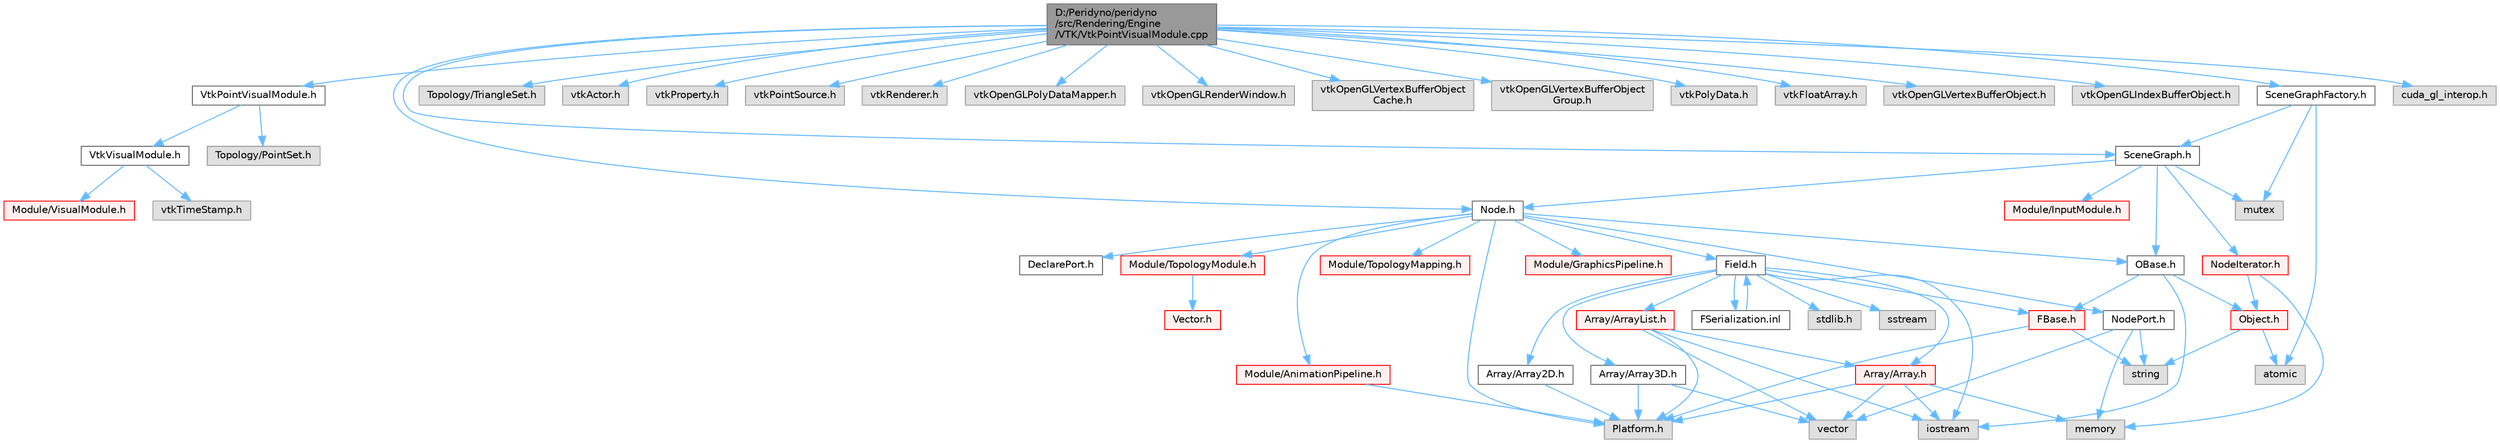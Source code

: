 digraph "D:/Peridyno/peridyno/src/Rendering/Engine/VTK/VtkPointVisualModule.cpp"
{
 // LATEX_PDF_SIZE
  bgcolor="transparent";
  edge [fontname=Helvetica,fontsize=10,labelfontname=Helvetica,labelfontsize=10];
  node [fontname=Helvetica,fontsize=10,shape=box,height=0.2,width=0.4];
  Node1 [id="Node000001",label="D:/Peridyno/peridyno\l/src/Rendering/Engine\l/VTK/VtkPointVisualModule.cpp",height=0.2,width=0.4,color="gray40", fillcolor="grey60", style="filled", fontcolor="black",tooltip=" "];
  Node1 -> Node2 [id="edge1_Node000001_Node000002",color="steelblue1",style="solid",tooltip=" "];
  Node2 [id="Node000002",label="VtkPointVisualModule.h",height=0.2,width=0.4,color="grey40", fillcolor="white", style="filled",URL="$_vtk_point_visual_module_8h.html",tooltip=" "];
  Node2 -> Node3 [id="edge2_Node000002_Node000003",color="steelblue1",style="solid",tooltip=" "];
  Node3 [id="Node000003",label="VtkVisualModule.h",height=0.2,width=0.4,color="grey40", fillcolor="white", style="filled",URL="$_vtk_visual_module_8h.html",tooltip=" "];
  Node3 -> Node4 [id="edge3_Node000003_Node000004",color="steelblue1",style="solid",tooltip=" "];
  Node4 [id="Node000004",label="Module/VisualModule.h",height=0.2,width=0.4,color="red", fillcolor="#FFF0F0", style="filled",URL="$_visual_module_8h.html",tooltip=" "];
  Node3 -> Node90 [id="edge4_Node000003_Node000090",color="steelblue1",style="solid",tooltip=" "];
  Node90 [id="Node000090",label="vtkTimeStamp.h",height=0.2,width=0.4,color="grey60", fillcolor="#E0E0E0", style="filled",tooltip=" "];
  Node2 -> Node91 [id="edge5_Node000002_Node000091",color="steelblue1",style="solid",tooltip=" "];
  Node91 [id="Node000091",label="Topology/PointSet.h",height=0.2,width=0.4,color="grey60", fillcolor="#E0E0E0", style="filled",tooltip=" "];
  Node1 -> Node92 [id="edge6_Node000001_Node000092",color="steelblue1",style="solid",tooltip=" "];
  Node92 [id="Node000092",label="Node.h",height=0.2,width=0.4,color="grey40", fillcolor="white", style="filled",URL="$_node_8h.html",tooltip=" "];
  Node92 -> Node11 [id="edge7_Node000092_Node000011",color="steelblue1",style="solid",tooltip=" "];
  Node11 [id="Node000011",label="OBase.h",height=0.2,width=0.4,color="grey40", fillcolor="white", style="filled",URL="$_o_base_8h.html",tooltip=" "];
  Node11 -> Node10 [id="edge8_Node000011_Node000010",color="steelblue1",style="solid",tooltip=" "];
  Node10 [id="Node000010",label="iostream",height=0.2,width=0.4,color="grey60", fillcolor="#E0E0E0", style="filled",tooltip=" "];
  Node11 -> Node12 [id="edge9_Node000011_Node000012",color="steelblue1",style="solid",tooltip=" "];
  Node12 [id="Node000012",label="FBase.h",height=0.2,width=0.4,color="red", fillcolor="#FFF0F0", style="filled",URL="$_f_base_8h.html",tooltip=" "];
  Node12 -> Node6 [id="edge10_Node000012_Node000006",color="steelblue1",style="solid",tooltip=" "];
  Node6 [id="Node000006",label="Platform.h",height=0.2,width=0.4,color="grey60", fillcolor="#E0E0E0", style="filled",tooltip=" "];
  Node12 -> Node15 [id="edge11_Node000012_Node000015",color="steelblue1",style="solid",tooltip=" "];
  Node15 [id="Node000015",label="string",height=0.2,width=0.4,color="grey60", fillcolor="#E0E0E0", style="filled",tooltip=" "];
  Node11 -> Node18 [id="edge12_Node000011_Node000018",color="steelblue1",style="solid",tooltip=" "];
  Node18 [id="Node000018",label="Object.h",height=0.2,width=0.4,color="red", fillcolor="#FFF0F0", style="filled",URL="$_object_8h.html",tooltip=" "];
  Node18 -> Node15 [id="edge13_Node000018_Node000015",color="steelblue1",style="solid",tooltip=" "];
  Node18 -> Node19 [id="edge14_Node000018_Node000019",color="steelblue1",style="solid",tooltip=" "];
  Node19 [id="Node000019",label="atomic",height=0.2,width=0.4,color="grey60", fillcolor="#E0E0E0", style="filled",tooltip=" "];
  Node92 -> Node72 [id="edge15_Node000092_Node000072",color="steelblue1",style="solid",tooltip=" "];
  Node72 [id="Node000072",label="Field.h",height=0.2,width=0.4,color="grey40", fillcolor="white", style="filled",URL="$_field_8h.html",tooltip=" "];
  Node72 -> Node10 [id="edge16_Node000072_Node000010",color="steelblue1",style="solid",tooltip=" "];
  Node72 -> Node73 [id="edge17_Node000072_Node000073",color="steelblue1",style="solid",tooltip=" "];
  Node73 [id="Node000073",label="stdlib.h",height=0.2,width=0.4,color="grey60", fillcolor="#E0E0E0", style="filled",tooltip=" "];
  Node72 -> Node74 [id="edge18_Node000072_Node000074",color="steelblue1",style="solid",tooltip=" "];
  Node74 [id="Node000074",label="sstream",height=0.2,width=0.4,color="grey60", fillcolor="#E0E0E0", style="filled",tooltip=" "];
  Node72 -> Node12 [id="edge19_Node000072_Node000012",color="steelblue1",style="solid",tooltip=" "];
  Node72 -> Node75 [id="edge20_Node000072_Node000075",color="steelblue1",style="solid",tooltip=" "];
  Node75 [id="Node000075",label="Array/Array.h",height=0.2,width=0.4,color="red", fillcolor="#FFF0F0", style="filled",URL="$_array_8h.html",tooltip=" "];
  Node75 -> Node6 [id="edge21_Node000075_Node000006",color="steelblue1",style="solid",tooltip=" "];
  Node75 -> Node8 [id="edge22_Node000075_Node000008",color="steelblue1",style="solid",tooltip=" "];
  Node8 [id="Node000008",label="vector",height=0.2,width=0.4,color="grey60", fillcolor="#E0E0E0", style="filled",tooltip=" "];
  Node75 -> Node10 [id="edge23_Node000075_Node000010",color="steelblue1",style="solid",tooltip=" "];
  Node75 -> Node7 [id="edge24_Node000075_Node000007",color="steelblue1",style="solid",tooltip=" "];
  Node7 [id="Node000007",label="memory",height=0.2,width=0.4,color="grey60", fillcolor="#E0E0E0", style="filled",tooltip=" "];
  Node72 -> Node77 [id="edge25_Node000072_Node000077",color="steelblue1",style="solid",tooltip=" "];
  Node77 [id="Node000077",label="Array/Array2D.h",height=0.2,width=0.4,color="grey40", fillcolor="white", style="filled",URL="$_array2_d_8h.html",tooltip=" "];
  Node77 -> Node6 [id="edge26_Node000077_Node000006",color="steelblue1",style="solid",tooltip=" "];
  Node72 -> Node78 [id="edge27_Node000072_Node000078",color="steelblue1",style="solid",tooltip=" "];
  Node78 [id="Node000078",label="Array/Array3D.h",height=0.2,width=0.4,color="grey40", fillcolor="white", style="filled",URL="$_array3_d_8h.html",tooltip=" "];
  Node78 -> Node6 [id="edge28_Node000078_Node000006",color="steelblue1",style="solid",tooltip=" "];
  Node78 -> Node8 [id="edge29_Node000078_Node000008",color="steelblue1",style="solid",tooltip=" "];
  Node72 -> Node79 [id="edge30_Node000072_Node000079",color="steelblue1",style="solid",tooltip=" "];
  Node79 [id="Node000079",label="Array/ArrayList.h",height=0.2,width=0.4,color="red", fillcolor="#FFF0F0", style="filled",URL="$_array_list_8h.html",tooltip=" "];
  Node79 -> Node8 [id="edge31_Node000079_Node000008",color="steelblue1",style="solid",tooltip=" "];
  Node79 -> Node10 [id="edge32_Node000079_Node000010",color="steelblue1",style="solid",tooltip=" "];
  Node79 -> Node6 [id="edge33_Node000079_Node000006",color="steelblue1",style="solid",tooltip=" "];
  Node79 -> Node75 [id="edge34_Node000079_Node000075",color="steelblue1",style="solid",tooltip=" "];
  Node72 -> Node85 [id="edge35_Node000072_Node000085",color="steelblue1",style="solid",tooltip=" "];
  Node85 [id="Node000085",label="FSerialization.inl",height=0.2,width=0.4,color="grey40", fillcolor="white", style="filled",URL="$_f_serialization_8inl.html",tooltip=" "];
  Node85 -> Node72 [id="edge36_Node000085_Node000072",color="steelblue1",style="solid",tooltip=" "];
  Node92 -> Node6 [id="edge37_Node000092_Node000006",color="steelblue1",style="solid",tooltip=" "];
  Node92 -> Node93 [id="edge38_Node000092_Node000093",color="steelblue1",style="solid",tooltip=" "];
  Node93 [id="Node000093",label="DeclarePort.h",height=0.2,width=0.4,color="grey40", fillcolor="white", style="filled",URL="$_declare_port_8h.html",tooltip=" "];
  Node92 -> Node94 [id="edge39_Node000092_Node000094",color="steelblue1",style="solid",tooltip=" "];
  Node94 [id="Node000094",label="NodePort.h",height=0.2,width=0.4,color="grey40", fillcolor="white", style="filled",URL="$_node_port_8h.html",tooltip=" "];
  Node94 -> Node15 [id="edge40_Node000094_Node000015",color="steelblue1",style="solid",tooltip=" "];
  Node94 -> Node8 [id="edge41_Node000094_Node000008",color="steelblue1",style="solid",tooltip=" "];
  Node94 -> Node7 [id="edge42_Node000094_Node000007",color="steelblue1",style="solid",tooltip=" "];
  Node92 -> Node95 [id="edge43_Node000092_Node000095",color="steelblue1",style="solid",tooltip=" "];
  Node95 [id="Node000095",label="Module/TopologyModule.h",height=0.2,width=0.4,color="red", fillcolor="#FFF0F0", style="filled",URL="$_topology_module_8h.html",tooltip=" "];
  Node95 -> Node31 [id="edge44_Node000095_Node000031",color="steelblue1",style="solid",tooltip=" "];
  Node31 [id="Node000031",label="Vector.h",height=0.2,width=0.4,color="red", fillcolor="#FFF0F0", style="filled",URL="$_vector_8h.html",tooltip=" "];
  Node92 -> Node96 [id="edge45_Node000092_Node000096",color="steelblue1",style="solid",tooltip=" "];
  Node96 [id="Node000096",label="Module/TopologyMapping.h",height=0.2,width=0.4,color="red", fillcolor="#FFF0F0", style="filled",URL="$_topology_mapping_8h.html",tooltip=" "];
  Node92 -> Node97 [id="edge46_Node000092_Node000097",color="steelblue1",style="solid",tooltip=" "];
  Node97 [id="Node000097",label="Module/AnimationPipeline.h",height=0.2,width=0.4,color="red", fillcolor="#FFF0F0", style="filled",URL="$_animation_pipeline_8h.html",tooltip=" "];
  Node97 -> Node6 [id="edge47_Node000097_Node000006",color="steelblue1",style="solid",tooltip=" "];
  Node92 -> Node99 [id="edge48_Node000092_Node000099",color="steelblue1",style="solid",tooltip=" "];
  Node99 [id="Node000099",label="Module/GraphicsPipeline.h",height=0.2,width=0.4,color="red", fillcolor="#FFF0F0", style="filled",URL="$_graphics_pipeline_8h.html",tooltip=" "];
  Node1 -> Node100 [id="edge49_Node000001_Node000100",color="steelblue1",style="solid",tooltip=" "];
  Node100 [id="Node000100",label="SceneGraph.h",height=0.2,width=0.4,color="grey40", fillcolor="white", style="filled",URL="$_scene_graph_8h.html",tooltip=" "];
  Node100 -> Node11 [id="edge50_Node000100_Node000011",color="steelblue1",style="solid",tooltip=" "];
  Node100 -> Node92 [id="edge51_Node000100_Node000092",color="steelblue1",style="solid",tooltip=" "];
  Node100 -> Node101 [id="edge52_Node000100_Node000101",color="steelblue1",style="solid",tooltip=" "];
  Node101 [id="Node000101",label="NodeIterator.h",height=0.2,width=0.4,color="red", fillcolor="#FFF0F0", style="filled",URL="$_node_iterator_8h.html",tooltip=" "];
  Node101 -> Node7 [id="edge53_Node000101_Node000007",color="steelblue1",style="solid",tooltip=" "];
  Node101 -> Node18 [id="edge54_Node000101_Node000018",color="steelblue1",style="solid",tooltip=" "];
  Node100 -> Node104 [id="edge55_Node000100_Node000104",color="steelblue1",style="solid",tooltip=" "];
  Node104 [id="Node000104",label="Module/InputModule.h",height=0.2,width=0.4,color="red", fillcolor="#FFF0F0", style="filled",URL="$_input_module_8h.html",tooltip=" "];
  Node100 -> Node22 [id="edge56_Node000100_Node000022",color="steelblue1",style="solid",tooltip=" "];
  Node22 [id="Node000022",label="mutex",height=0.2,width=0.4,color="grey60", fillcolor="#E0E0E0", style="filled",tooltip=" "];
  Node1 -> Node110 [id="edge57_Node000001_Node000110",color="steelblue1",style="solid",tooltip=" "];
  Node110 [id="Node000110",label="Topology/TriangleSet.h",height=0.2,width=0.4,color="grey60", fillcolor="#E0E0E0", style="filled",tooltip=" "];
  Node1 -> Node111 [id="edge58_Node000001_Node000111",color="steelblue1",style="solid",tooltip=" "];
  Node111 [id="Node000111",label="vtkActor.h",height=0.2,width=0.4,color="grey60", fillcolor="#E0E0E0", style="filled",tooltip=" "];
  Node1 -> Node112 [id="edge59_Node000001_Node000112",color="steelblue1",style="solid",tooltip=" "];
  Node112 [id="Node000112",label="vtkProperty.h",height=0.2,width=0.4,color="grey60", fillcolor="#E0E0E0", style="filled",tooltip=" "];
  Node1 -> Node113 [id="edge60_Node000001_Node000113",color="steelblue1",style="solid",tooltip=" "];
  Node113 [id="Node000113",label="vtkPointSource.h",height=0.2,width=0.4,color="grey60", fillcolor="#E0E0E0", style="filled",tooltip=" "];
  Node1 -> Node114 [id="edge61_Node000001_Node000114",color="steelblue1",style="solid",tooltip=" "];
  Node114 [id="Node000114",label="vtkRenderer.h",height=0.2,width=0.4,color="grey60", fillcolor="#E0E0E0", style="filled",tooltip=" "];
  Node1 -> Node115 [id="edge62_Node000001_Node000115",color="steelblue1",style="solid",tooltip=" "];
  Node115 [id="Node000115",label="vtkOpenGLPolyDataMapper.h",height=0.2,width=0.4,color="grey60", fillcolor="#E0E0E0", style="filled",tooltip=" "];
  Node1 -> Node116 [id="edge63_Node000001_Node000116",color="steelblue1",style="solid",tooltip=" "];
  Node116 [id="Node000116",label="vtkOpenGLRenderWindow.h",height=0.2,width=0.4,color="grey60", fillcolor="#E0E0E0", style="filled",tooltip=" "];
  Node1 -> Node117 [id="edge64_Node000001_Node000117",color="steelblue1",style="solid",tooltip=" "];
  Node117 [id="Node000117",label="vtkOpenGLVertexBufferObject\lCache.h",height=0.2,width=0.4,color="grey60", fillcolor="#E0E0E0", style="filled",tooltip=" "];
  Node1 -> Node118 [id="edge65_Node000001_Node000118",color="steelblue1",style="solid",tooltip=" "];
  Node118 [id="Node000118",label="vtkOpenGLVertexBufferObject\lGroup.h",height=0.2,width=0.4,color="grey60", fillcolor="#E0E0E0", style="filled",tooltip=" "];
  Node1 -> Node119 [id="edge66_Node000001_Node000119",color="steelblue1",style="solid",tooltip=" "];
  Node119 [id="Node000119",label="vtkPolyData.h",height=0.2,width=0.4,color="grey60", fillcolor="#E0E0E0", style="filled",tooltip=" "];
  Node1 -> Node120 [id="edge67_Node000001_Node000120",color="steelblue1",style="solid",tooltip=" "];
  Node120 [id="Node000120",label="vtkFloatArray.h",height=0.2,width=0.4,color="grey60", fillcolor="#E0E0E0", style="filled",tooltip=" "];
  Node1 -> Node121 [id="edge68_Node000001_Node000121",color="steelblue1",style="solid",tooltip=" "];
  Node121 [id="Node000121",label="vtkOpenGLVertexBufferObject.h",height=0.2,width=0.4,color="grey60", fillcolor="#E0E0E0", style="filled",tooltip=" "];
  Node1 -> Node122 [id="edge69_Node000001_Node000122",color="steelblue1",style="solid",tooltip=" "];
  Node122 [id="Node000122",label="vtkOpenGLIndexBufferObject.h",height=0.2,width=0.4,color="grey60", fillcolor="#E0E0E0", style="filled",tooltip=" "];
  Node1 -> Node123 [id="edge70_Node000001_Node000123",color="steelblue1",style="solid",tooltip=" "];
  Node123 [id="Node000123",label="SceneGraphFactory.h",height=0.2,width=0.4,color="grey40", fillcolor="white", style="filled",URL="$_scene_graph_factory_8h.html",tooltip=" "];
  Node123 -> Node19 [id="edge71_Node000123_Node000019",color="steelblue1",style="solid",tooltip=" "];
  Node123 -> Node22 [id="edge72_Node000123_Node000022",color="steelblue1",style="solid",tooltip=" "];
  Node123 -> Node100 [id="edge73_Node000123_Node000100",color="steelblue1",style="solid",tooltip=" "];
  Node1 -> Node124 [id="edge74_Node000001_Node000124",color="steelblue1",style="solid",tooltip=" "];
  Node124 [id="Node000124",label="cuda_gl_interop.h",height=0.2,width=0.4,color="grey60", fillcolor="#E0E0E0", style="filled",tooltip=" "];
}
